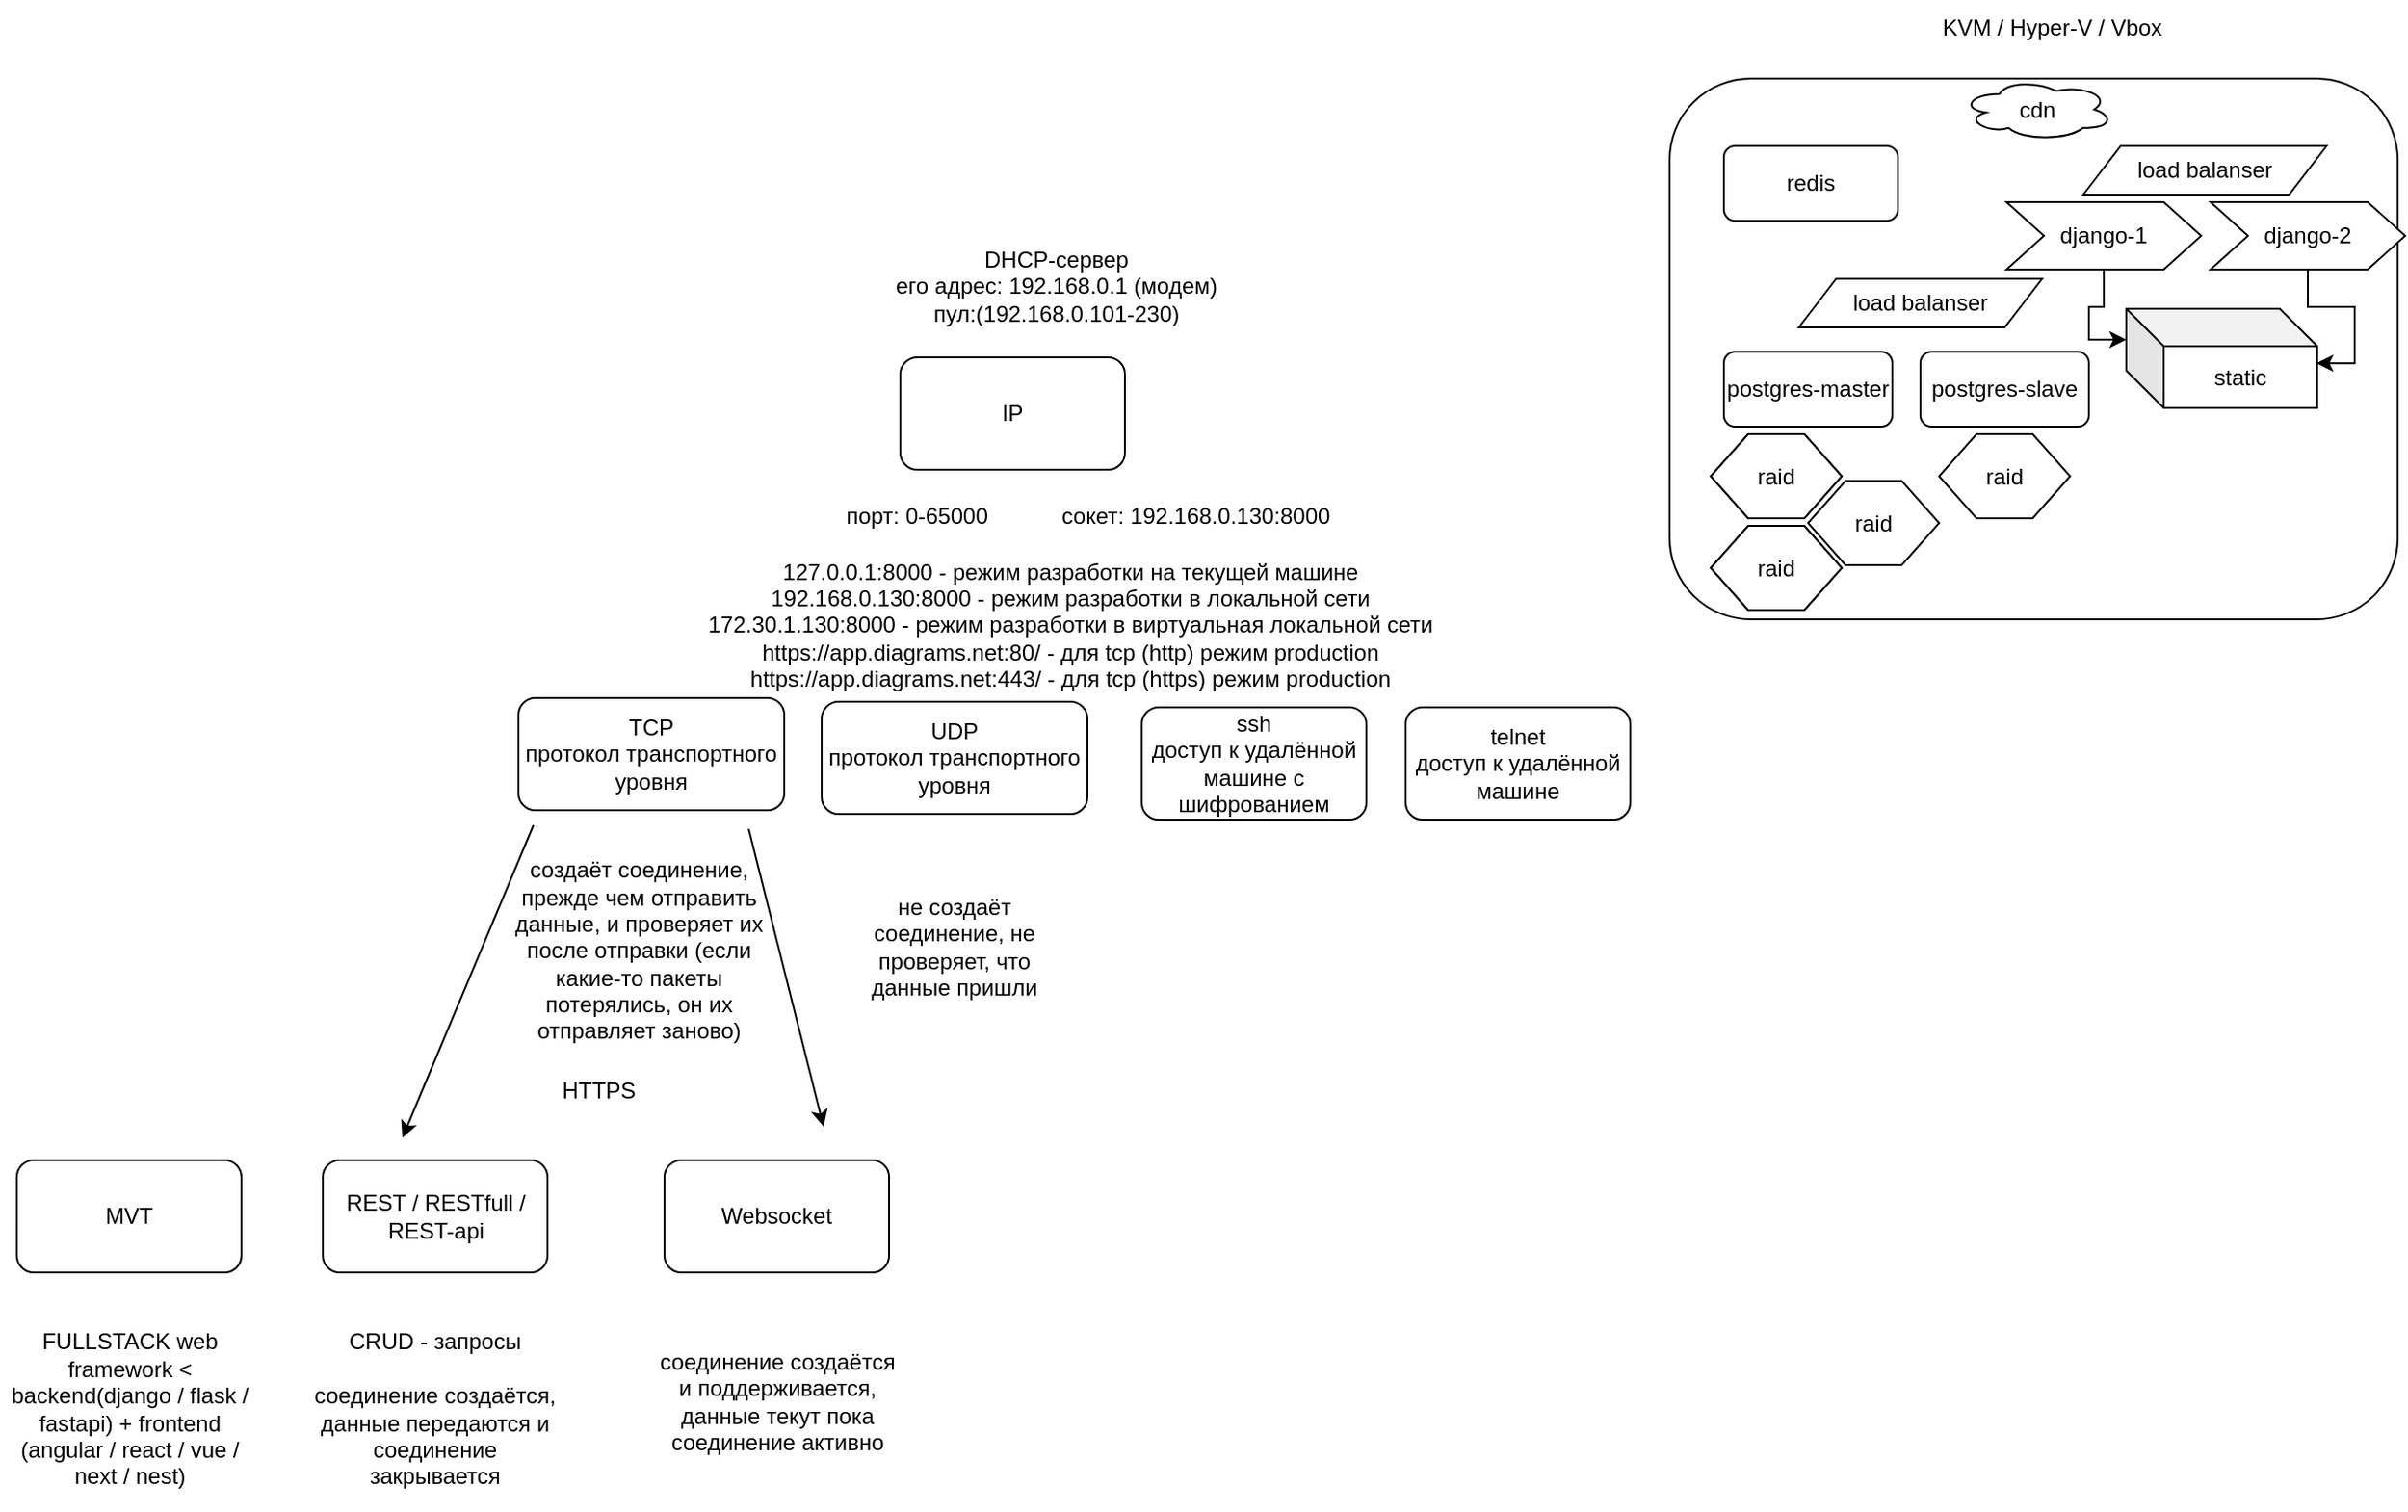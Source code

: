 <mxfile version="20.7.3" type="device"><diagram id="08ls8Zvq3rZbdJtpbCfz" name="Страница 1"><mxGraphModel dx="896" dy="676" grid="0" gridSize="10" guides="1" tooltips="1" connect="1" arrows="1" fold="1" page="0" pageScale="1" pageWidth="827" pageHeight="1169" math="0" shadow="0"><root><mxCell id="0"/><mxCell id="1" parent="0"/><mxCell id="QwPAGZktj2zFQnx415QI-2" value="IP" style="rounded=1;whiteSpace=wrap;html=1;" parent="1" vertex="1"><mxGeometry x="198" y="139" width="120" height="60" as="geometry"/></mxCell><mxCell id="QwPAGZktj2zFQnx415QI-3" value="TCP&lt;br&gt;протокол транспортного уровня" style="rounded=1;whiteSpace=wrap;html=1;" parent="1" vertex="1"><mxGeometry x="-6" y="321" width="142" height="60" as="geometry"/></mxCell><mxCell id="QwPAGZktj2zFQnx415QI-4" value="DHCP-сервер &lt;br&gt;его адрес: 192.168.0.1 (модем)&lt;br&gt;пул:(192.168.0.101-230)" style="text;html=1;strokeColor=none;fillColor=none;align=center;verticalAlign=middle;whiteSpace=wrap;rounded=0;" parent="1" vertex="1"><mxGeometry x="124" y="71" width="315" height="59" as="geometry"/></mxCell><mxCell id="QwPAGZktj2zFQnx415QI-5" value="порт: 0-65000" style="text;html=1;strokeColor=none;fillColor=none;align=center;verticalAlign=middle;whiteSpace=wrap;rounded=0;" parent="1" vertex="1"><mxGeometry x="156" y="209" width="101.5" height="30" as="geometry"/></mxCell><mxCell id="QwPAGZktj2zFQnx415QI-6" value="127.0.0.1:8000 - режим разработки на текущей машине&lt;br&gt;192.168.0.130:8000 - режим разработки в локальной сети&lt;br&gt;172.30.1.130:8000 - режим разработки в виртуальная локальной сети&lt;br&gt;https://app.diagrams.net:80/ - для tcp (http) режим production&lt;br&gt;https://app.diagrams.net:443/ - для tcp (https) режим production" style="text;html=1;strokeColor=none;fillColor=none;align=center;verticalAlign=middle;whiteSpace=wrap;rounded=0;" parent="1" vertex="1"><mxGeometry x="48" y="246" width="482" height="71" as="geometry"/></mxCell><mxCell id="QwPAGZktj2zFQnx415QI-7" value="сокет: 192.168.0.130:8000" style="text;html=1;strokeColor=none;fillColor=none;align=center;verticalAlign=middle;whiteSpace=wrap;rounded=0;" parent="1" vertex="1"><mxGeometry x="273" y="209" width="166" height="30" as="geometry"/></mxCell><mxCell id="QwPAGZktj2zFQnx415QI-8" value="ssh&lt;br&gt;доступ к удалённой машине с шифрованием" style="rounded=1;whiteSpace=wrap;html=1;" parent="1" vertex="1"><mxGeometry x="327" y="326" width="120" height="60" as="geometry"/></mxCell><mxCell id="QwPAGZktj2zFQnx415QI-9" value="telnet&lt;br&gt;доступ к удалённой машине" style="rounded=1;whiteSpace=wrap;html=1;" parent="1" vertex="1"><mxGeometry x="468" y="326" width="120" height="60" as="geometry"/></mxCell><mxCell id="QwPAGZktj2zFQnx415QI-10" value="UDP&lt;br&gt;протокол транспортного уровня" style="rounded=1;whiteSpace=wrap;html=1;" parent="1" vertex="1"><mxGeometry x="156" y="323" width="142" height="60" as="geometry"/></mxCell><mxCell id="QwPAGZktj2zFQnx415QI-11" value="создаёт соединение, прежде чем отправить данные, и проверяет их после отправки (если какие-то пакеты потерялись, он их отправляет заново)" style="text;html=1;strokeColor=none;fillColor=none;align=center;verticalAlign=middle;whiteSpace=wrap;rounded=0;" parent="1" vertex="1"><mxGeometry x="-17" y="400" width="151" height="111" as="geometry"/></mxCell><mxCell id="QwPAGZktj2zFQnx415QI-12" value="не создаёт соединение, не проверяет, что данные пришли" style="text;html=1;strokeColor=none;fillColor=none;align=center;verticalAlign=middle;whiteSpace=wrap;rounded=0;" parent="1" vertex="1"><mxGeometry x="181" y="400" width="92" height="108" as="geometry"/></mxCell><mxCell id="QwPAGZktj2zFQnx415QI-13" value="" style="endArrow=classic;html=1;rounded=0;" parent="1" edge="1"><mxGeometry width="50" height="50" relative="1" as="geometry"><mxPoint x="2" y="389" as="sourcePoint"/><mxPoint x="-68" y="556" as="targetPoint"/></mxGeometry></mxCell><mxCell id="QwPAGZktj2zFQnx415QI-14" value="REST / RESTfull / REST-api" style="rounded=1;whiteSpace=wrap;html=1;" parent="1" vertex="1"><mxGeometry x="-110.5" y="568" width="120" height="60" as="geometry"/></mxCell><mxCell id="QwPAGZktj2zFQnx415QI-15" value="Websocket" style="rounded=1;whiteSpace=wrap;html=1;" parent="1" vertex="1"><mxGeometry x="72" y="568" width="120" height="60" as="geometry"/></mxCell><mxCell id="QwPAGZktj2zFQnx415QI-16" value="" style="endArrow=classic;html=1;rounded=0;" parent="1" edge="1"><mxGeometry width="50" height="50" relative="1" as="geometry"><mxPoint x="117" y="391" as="sourcePoint"/><mxPoint x="157" y="550" as="targetPoint"/></mxGeometry></mxCell><mxCell id="QwPAGZktj2zFQnx415QI-17" value="HTTPS" style="text;html=1;strokeColor=none;fillColor=none;align=center;verticalAlign=middle;whiteSpace=wrap;rounded=0;" parent="1" vertex="1"><mxGeometry x="7" y="516" width="60" height="30" as="geometry"/></mxCell><mxCell id="QwPAGZktj2zFQnx415QI-18" value="CRUD - запросы&lt;br&gt;&lt;br&gt;соединение создаётся, данные передаются и соединение закрывается" style="text;html=1;strokeColor=none;fillColor=none;align=center;verticalAlign=middle;whiteSpace=wrap;rounded=0;" parent="1" vertex="1"><mxGeometry x="-119" y="647" width="137" height="108" as="geometry"/></mxCell><mxCell id="QwPAGZktj2zFQnx415QI-19" value="соединение создаётся и поддерживается, данные текут пока соединение активно" style="text;html=1;strokeColor=none;fillColor=none;align=center;verticalAlign=middle;whiteSpace=wrap;rounded=0;" parent="1" vertex="1"><mxGeometry x="63.5" y="643" width="137" height="108" as="geometry"/></mxCell><mxCell id="QwPAGZktj2zFQnx415QI-20" value="" style="rounded=1;whiteSpace=wrap;html=1;" parent="1" vertex="1"><mxGeometry x="609" y="-10" width="389" height="289" as="geometry"/></mxCell><mxCell id="QwPAGZktj2zFQnx415QI-21" value="KVM /&amp;nbsp;Hyper-V / Vbox" style="text;html=1;strokeColor=none;fillColor=none;align=center;verticalAlign=middle;whiteSpace=wrap;rounded=0;" parent="1" vertex="1"><mxGeometry x="729" y="-52" width="169" height="30" as="geometry"/></mxCell><mxCell id="QwPAGZktj2zFQnx415QI-22" value="redis" style="rounded=1;whiteSpace=wrap;html=1;" parent="1" vertex="1"><mxGeometry x="638" y="26" width="93" height="40" as="geometry"/></mxCell><mxCell id="QwPAGZktj2zFQnx415QI-23" value="postgres-master" style="rounded=1;whiteSpace=wrap;html=1;" parent="1" vertex="1"><mxGeometry x="638" y="136" width="90" height="40" as="geometry"/></mxCell><mxCell id="QwPAGZktj2zFQnx415QI-24" value="postgres-slave" style="rounded=1;whiteSpace=wrap;html=1;" parent="1" vertex="1"><mxGeometry x="743" y="136" width="90" height="40" as="geometry"/></mxCell><mxCell id="QwPAGZktj2zFQnx415QI-25" value="load balanser" style="shape=parallelogram;perimeter=parallelogramPerimeter;whiteSpace=wrap;html=1;fixedSize=1;" parent="1" vertex="1"><mxGeometry x="678" y="97" width="130" height="26" as="geometry"/></mxCell><mxCell id="QwPAGZktj2zFQnx415QI-26" value="raid" style="shape=hexagon;perimeter=hexagonPerimeter2;whiteSpace=wrap;html=1;fixedSize=1;" parent="1" vertex="1"><mxGeometry x="631" y="180" width="70" height="45" as="geometry"/></mxCell><mxCell id="QwPAGZktj2zFQnx415QI-27" value="raid" style="shape=hexagon;perimeter=hexagonPerimeter2;whiteSpace=wrap;html=1;fixedSize=1;" parent="1" vertex="1"><mxGeometry x="683" y="205" width="70" height="45" as="geometry"/></mxCell><mxCell id="QwPAGZktj2zFQnx415QI-28" value="raid" style="shape=hexagon;perimeter=hexagonPerimeter2;whiteSpace=wrap;html=1;fixedSize=1;" parent="1" vertex="1"><mxGeometry x="631" y="229" width="70" height="45" as="geometry"/></mxCell><mxCell id="QwPAGZktj2zFQnx415QI-29" value="raid" style="shape=hexagon;perimeter=hexagonPerimeter2;whiteSpace=wrap;html=1;fixedSize=1;" parent="1" vertex="1"><mxGeometry x="753" y="180" width="70" height="45" as="geometry"/></mxCell><mxCell id="QwPAGZktj2zFQnx415QI-30" value="raid" style="shape=hexagon;perimeter=hexagonPerimeter2;whiteSpace=wrap;html=1;fixedSize=1;" parent="1" vertex="1"><mxGeometry x="631" y="180" width="70" height="45" as="geometry"/></mxCell><mxCell id="QwPAGZktj2zFQnx415QI-31" value="raid" style="shape=hexagon;perimeter=hexagonPerimeter2;whiteSpace=wrap;html=1;fixedSize=1;" parent="1" vertex="1"><mxGeometry x="631" y="229" width="70" height="45" as="geometry"/></mxCell><mxCell id="QwPAGZktj2zFQnx415QI-32" value="cdn" style="ellipse;shape=cloud;whiteSpace=wrap;html=1;" parent="1" vertex="1"><mxGeometry x="765" y="-10" width="81" height="33" as="geometry"/></mxCell><mxCell id="QwPAGZktj2zFQnx415QI-40" style="edgeStyle=orthogonalEdgeStyle;rounded=0;orthogonalLoop=1;jettySize=auto;html=1;entryX=0;entryY=0;entryDx=0;entryDy=16.5;entryPerimeter=0;" parent="1" source="QwPAGZktj2zFQnx415QI-34" target="QwPAGZktj2zFQnx415QI-39" edge="1"><mxGeometry relative="1" as="geometry"/></mxCell><mxCell id="QwPAGZktj2zFQnx415QI-34" value="django-1" style="shape=step;perimeter=stepPerimeter;whiteSpace=wrap;html=1;fixedSize=1;" parent="1" vertex="1"><mxGeometry x="789" y="56" width="104" height="36" as="geometry"/></mxCell><mxCell id="QwPAGZktj2zFQnx415QI-41" style="edgeStyle=orthogonalEdgeStyle;rounded=0;orthogonalLoop=1;jettySize=auto;html=1;entryX=0.996;entryY=0.549;entryDx=0;entryDy=0;entryPerimeter=0;" parent="1" source="QwPAGZktj2zFQnx415QI-35" target="QwPAGZktj2zFQnx415QI-39" edge="1"><mxGeometry relative="1" as="geometry"/></mxCell><mxCell id="QwPAGZktj2zFQnx415QI-35" value="django-2" style="shape=step;perimeter=stepPerimeter;whiteSpace=wrap;html=1;fixedSize=1;" parent="1" vertex="1"><mxGeometry x="898" y="56" width="104" height="36" as="geometry"/></mxCell><mxCell id="QwPAGZktj2zFQnx415QI-36" value="load balanser" style="shape=parallelogram;perimeter=parallelogramPerimeter;whiteSpace=wrap;html=1;fixedSize=1;" parent="1" vertex="1"><mxGeometry x="830" y="26" width="130" height="26" as="geometry"/></mxCell><mxCell id="QwPAGZktj2zFQnx415QI-39" value="static" style="shape=cube;whiteSpace=wrap;html=1;boundedLbl=1;backgroundOutline=1;darkOpacity=0.05;darkOpacity2=0.1;" parent="1" vertex="1"><mxGeometry x="853" y="113" width="102" height="53" as="geometry"/></mxCell><mxCell id="nTRNgA3V3qu6hjwoy3J_-1" value="MVT" style="rounded=1;whiteSpace=wrap;html=1;" vertex="1" parent="1"><mxGeometry x="-274" y="568" width="120" height="60" as="geometry"/></mxCell><mxCell id="nTRNgA3V3qu6hjwoy3J_-2" value="FULLSTACK web framework &amp;lt; backend(django / flask / fastapi) + frontend (angular / react / vue / next / nest)" style="text;html=1;strokeColor=none;fillColor=none;align=center;verticalAlign=middle;whiteSpace=wrap;rounded=0;" vertex="1" parent="1"><mxGeometry x="-282.5" y="647" width="137" height="108" as="geometry"/></mxCell></root></mxGraphModel></diagram></mxfile>